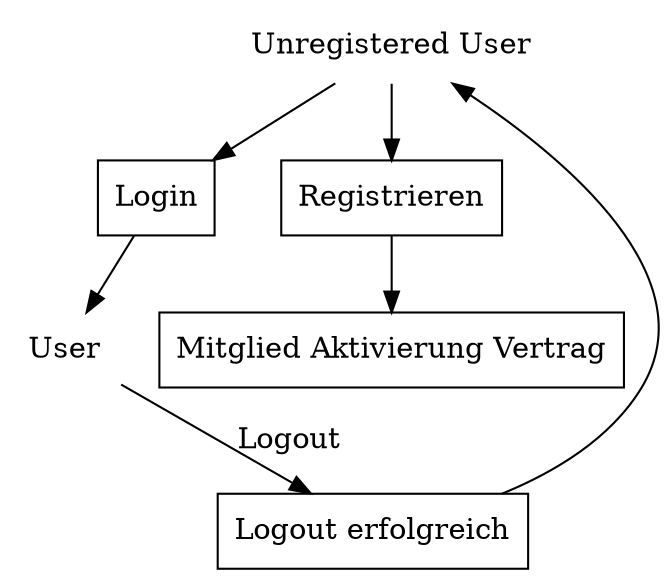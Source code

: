 digraph unregistered_user{
    node [shape=box];

    unregistered_user[label="Unregistered User", shape=plaintext];
    user[label="User", shape=plaintext];
    user[label="User"];
    login[label="Login"];
    logout_erfolgreich[label="Logout erfolgreich"];
    unregistered_user -> login -> user;
    user -> logout_erfolgreich[label="Logout"];
    logout_erfolgreich -> unregistered_user;

    aktivierung[label="Mitglied Aktivierung Vertrag"];
    unregistered_user -> Registrieren -> aktivierung;

}